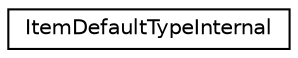 digraph "Graphical Class Hierarchy"
{
 // LATEX_PDF_SIZE
  edge [fontname="Helvetica",fontsize="10",labelfontname="Helvetica",labelfontsize="10"];
  node [fontname="Helvetica",fontsize="10",shape=record];
  rankdir="LR";
  Node0 [label="ItemDefaultTypeInternal",height=0.2,width=0.4,color="black", fillcolor="white", style="filled",URL="$structoperations__research_1_1packing_1_1vbp_1_1_item_default_type_internal.html",tooltip=" "];
}
